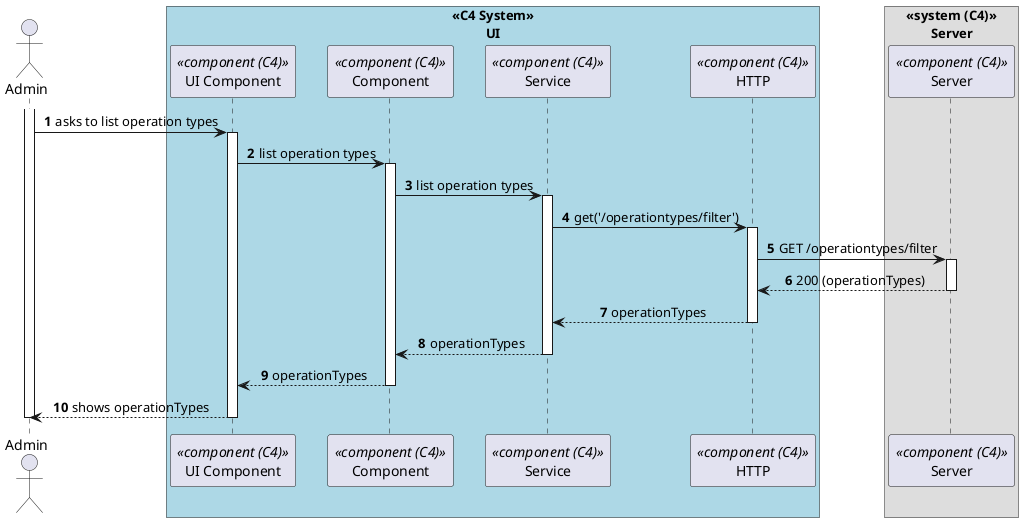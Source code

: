 @startuml process-view
autonumber
skinparam DefaultTextAlignment center
actor Admin as "Admin"
box "<<C4 System>>\nUI"#LightBlue
    participant ComponentUI as "UI Component" <<component (C4)>>
    participant Component as "Component" <<component (C4)>>
    participant SRV as "Service" <<component (C4)>>
    participant HTTP as "HTTP" <<component (C4)>>
end box

box "<<system (C4)>>\nServer"
  participant Server as "Server" <<component (C4)>>
end box

activate Admin

    Admin -> ComponentUI : asks to list operation types
    
    activate ComponentUI

        ComponentUI -> Component : list operation types

        activate Component

            Component -> SRV : list operation types
            activate SRV

                SRV -> HTTP : get('/operationtypes/filter')

                activate HTTP
                    HTTP -> Server : GET /operationtypes/filter

                    activate Server
                        Server --> HTTP : 200 (operationTypes)
                    deactivate Server
                    
                    HTTP --> SRV : operationTypes

                deactivate HTTP

                SRV --> Component : operationTypes
            deactivate SRV

            Component --> ComponentUI : operationTypes
        deactivate Component

    Admin <-- ComponentUI : shows operationTypes
    deactivate ComponentUI

deactivate Admin

@enduml